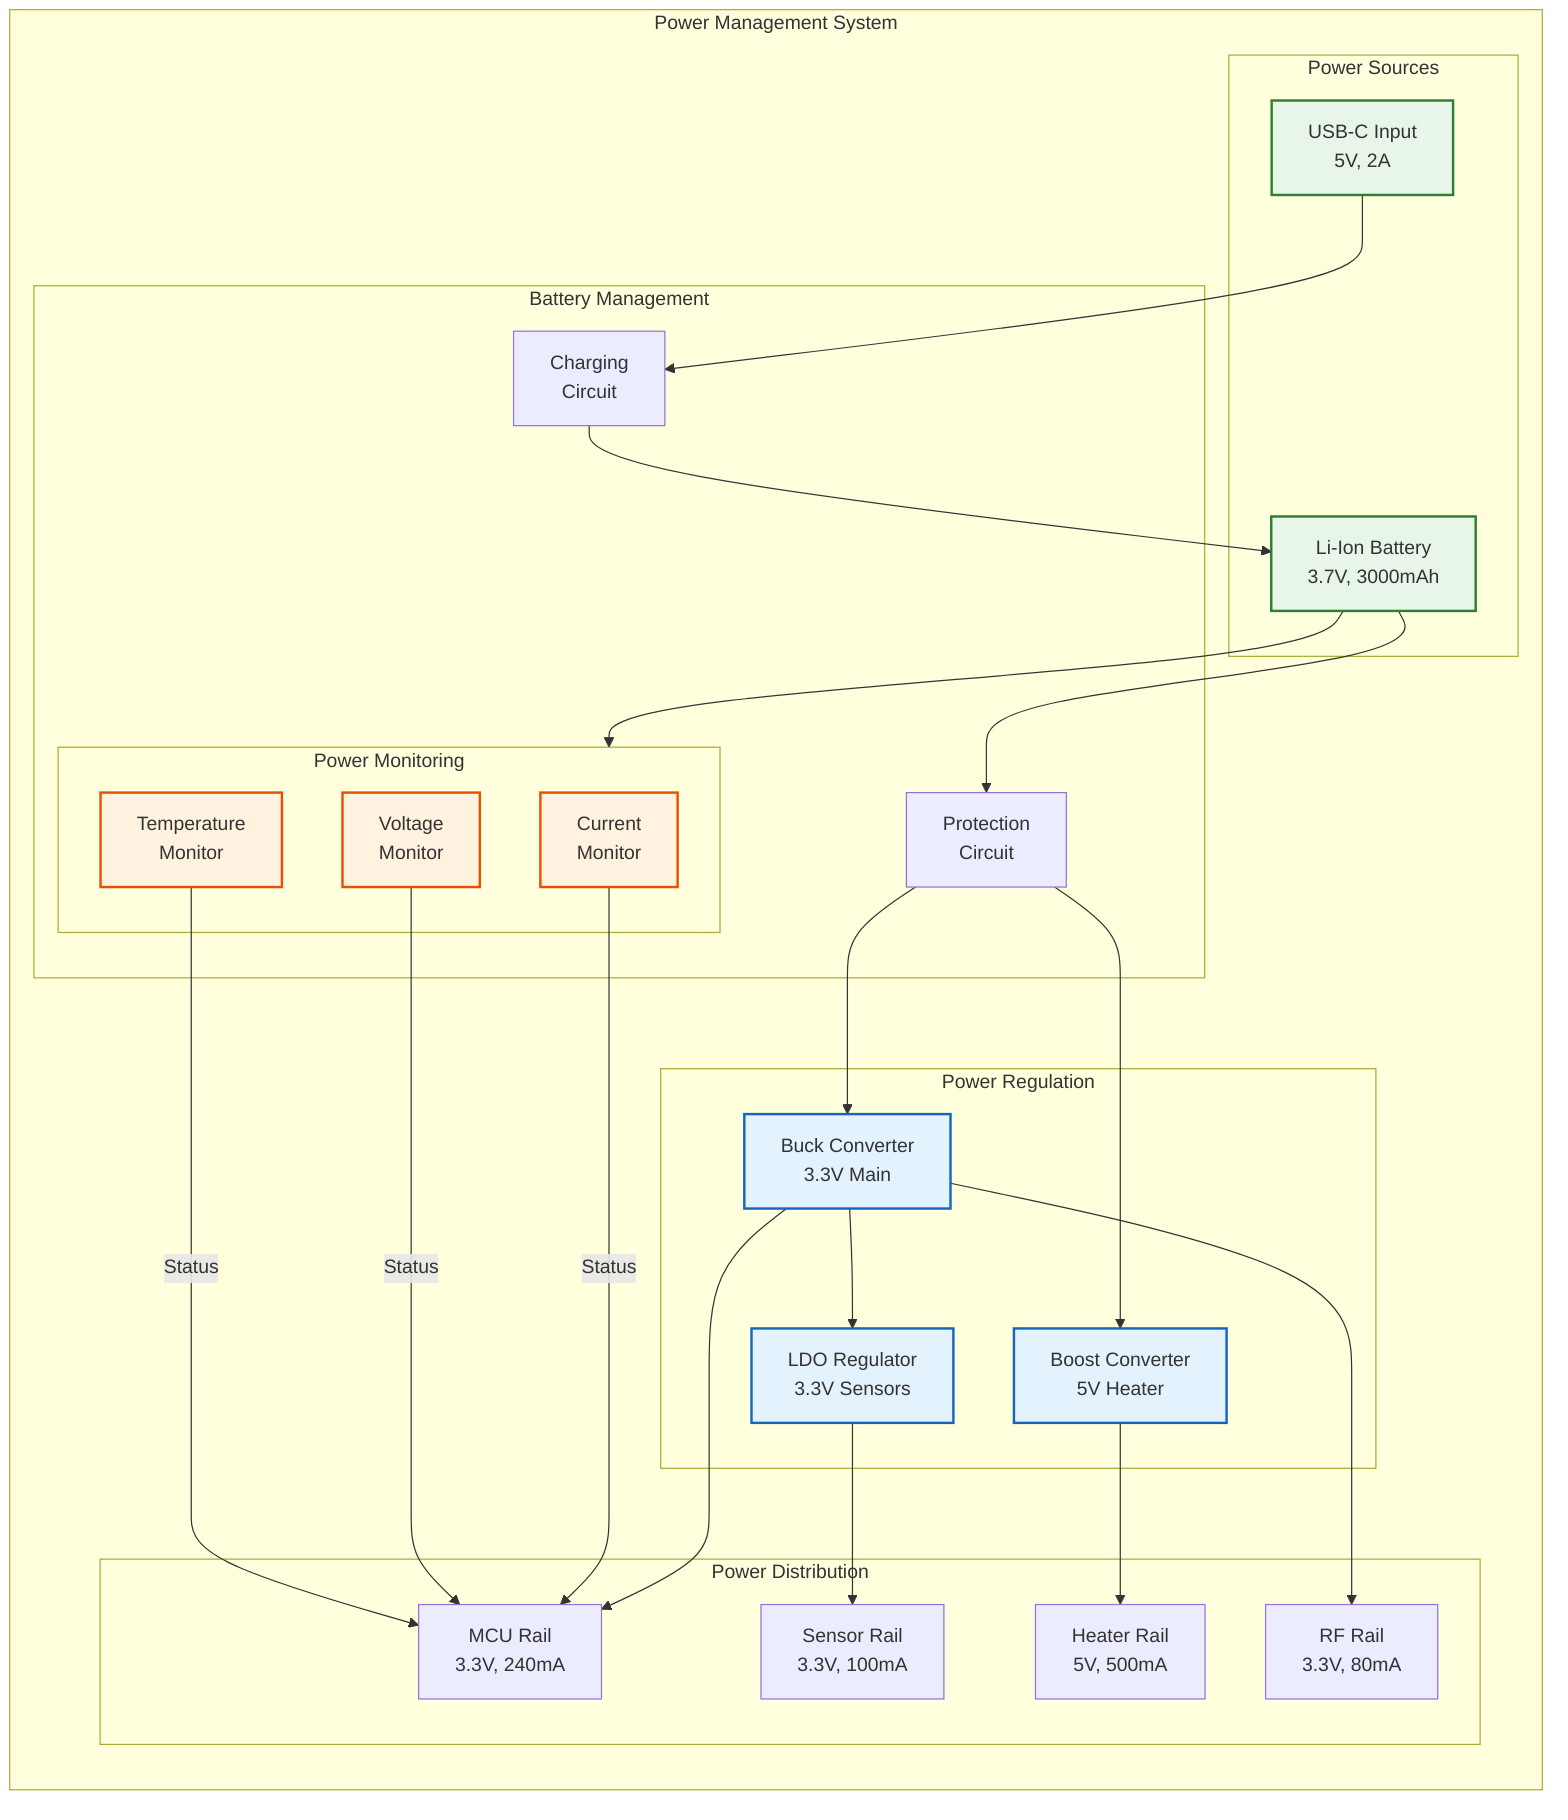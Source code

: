 flowchart TB
    subgraph PWR["Power Management System"]
        direction TB
        
        subgraph SRC["Power Sources"]
            BAT["Li-Ion Battery
            3.7V, 3000mAh"]
            USB["USB-C Input
            5V, 2A"]
        end
        
        subgraph BMS["Battery Management"]
            CHG["Charging
            Circuit"]
            PROT["Protection
            Circuit"]
            MON["Battery
            Monitor"]
        end
        
        subgraph REG["Power Regulation"]
            BUCK["Buck Converter
            3.3V Main"]
            BOOST["Boost Converter
            5V Heater"]
            LDO["LDO Regulator
            3.3V Sensors"]
        end
        
        subgraph DIST["Power Distribution"]
            MCU["MCU Rail
            3.3V, 240mA"]
            SENS["Sensor Rail
            3.3V, 100mA"]
            HTR["Heater Rail
            5V, 500mA"]
            RF["RF Rail
            3.3V, 80mA"]
        end
        
        subgraph MON["Power Monitoring"]
            CUR["Current
            Monitor"]
            VOLT["Voltage
            Monitor"]
            TEMP["Temperature
            Monitor"]
        end
    end
    
    %% Power Flow
    BAT --> PROT
    USB --> CHG
    CHG --> BAT
    PROT --> BUCK
    PROT --> BOOST
    BUCK --> LDO
    
    %% Distribution
    BUCK --> MCU
    LDO --> SENS
    BOOST --> HTR
    BUCK --> RF
    
    %% Monitoring
    BAT --> MON
    CUR --> |"Status"| MCU
    VOLT --> |"Status"| MCU
    TEMP --> |"Status"| MCU
    
    classDef source fill:#e8f5e9,stroke:#2e7d32,stroke-width:2px
    classDef regulation fill:#e3f2fd,stroke:#1565c0,stroke-width:2px
    classDef monitoring fill:#fff3e0,stroke:#e65100,stroke-width:2px
    
    class BAT,USB source
    class BUCK,BOOST,LDO regulation
    class CUR,VOLT,TEMP monitoring